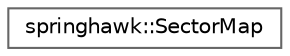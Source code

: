 digraph "Graphical Class Hierarchy"
{
 // LATEX_PDF_SIZE
  bgcolor="transparent";
  edge [fontname=Helvetica,fontsize=10,labelfontname=Helvetica,labelfontsize=10];
  node [fontname=Helvetica,fontsize=10,shape=box,height=0.2,width=0.4];
  rankdir="LR";
  Node0 [id="Node000000",label="springhawk::SectorMap",height=0.2,width=0.4,color="grey40", fillcolor="white", style="filled",URL="$classspringhawk_1_1_sector_map.html",tooltip=" "];
}
